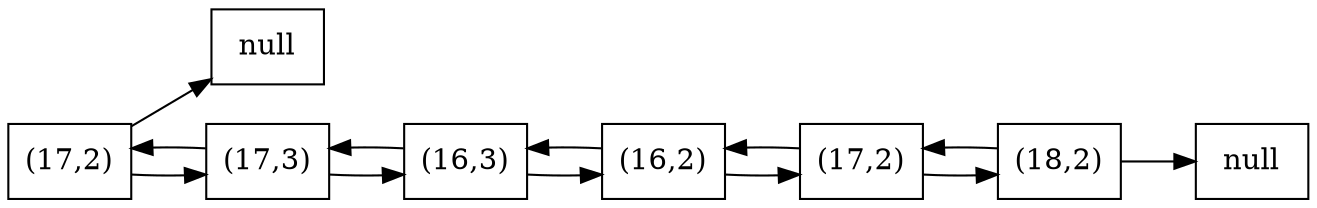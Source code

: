 digraph snake{
node [shape=record];
rankdir=LR;
node0 -> nodei;nodei [label = "null"];node0 [label="(17,2)"];
node0 -> node1;
node1 -> node0;
node1 [label="(17,3)"];
node1 -> node2;
node2 -> node1;
node2 [label="(16,3)"];
node2 -> node3;
node3 -> node2;
node3 [label="(16,2)"];
node3 -> node4;
node4 -> node3;
node4 [label="(17,2)"];
node4 -> node5;
node5 -> node4;
node5 [label = "(18,2)"];
nodef [label = "null"];node5 -> nodef;
}